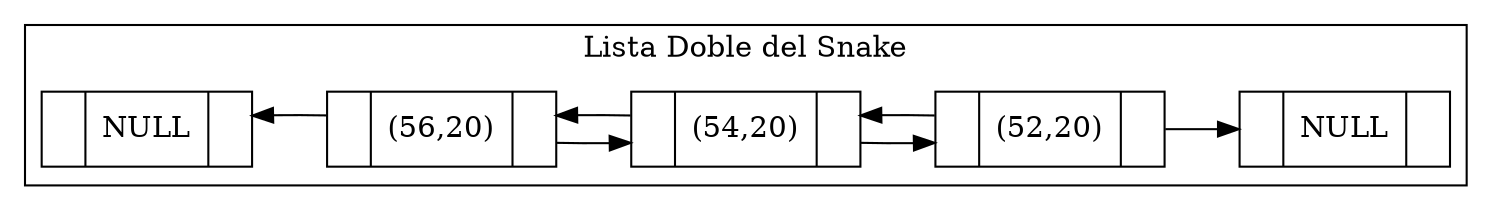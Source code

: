 digraph DoubleList{
    rankdir = LR;
    subgraph cluster_0 {
        snake0[ shape = record, label = " { | NULL | } "];
        snake00[ shape = record, label = " { | NULL | } "];
        snake1[ shape = record, label = " { | (56,20) | } " ];
        snake2[ shape = record, label = " { | (54,20) | } " ];
        snake3[ shape = record, label = " { | (52,20) | } " ];
        snake0 -> snake1 [color="none"];
        snake1 -> snake0;
        snake1 -> snake2;
        snake2 -> snake1;
        snake2 -> snake3;
        snake3 -> snake2;
        snake3 -> snake00;
        label = "Lista Doble del Snake";    }}